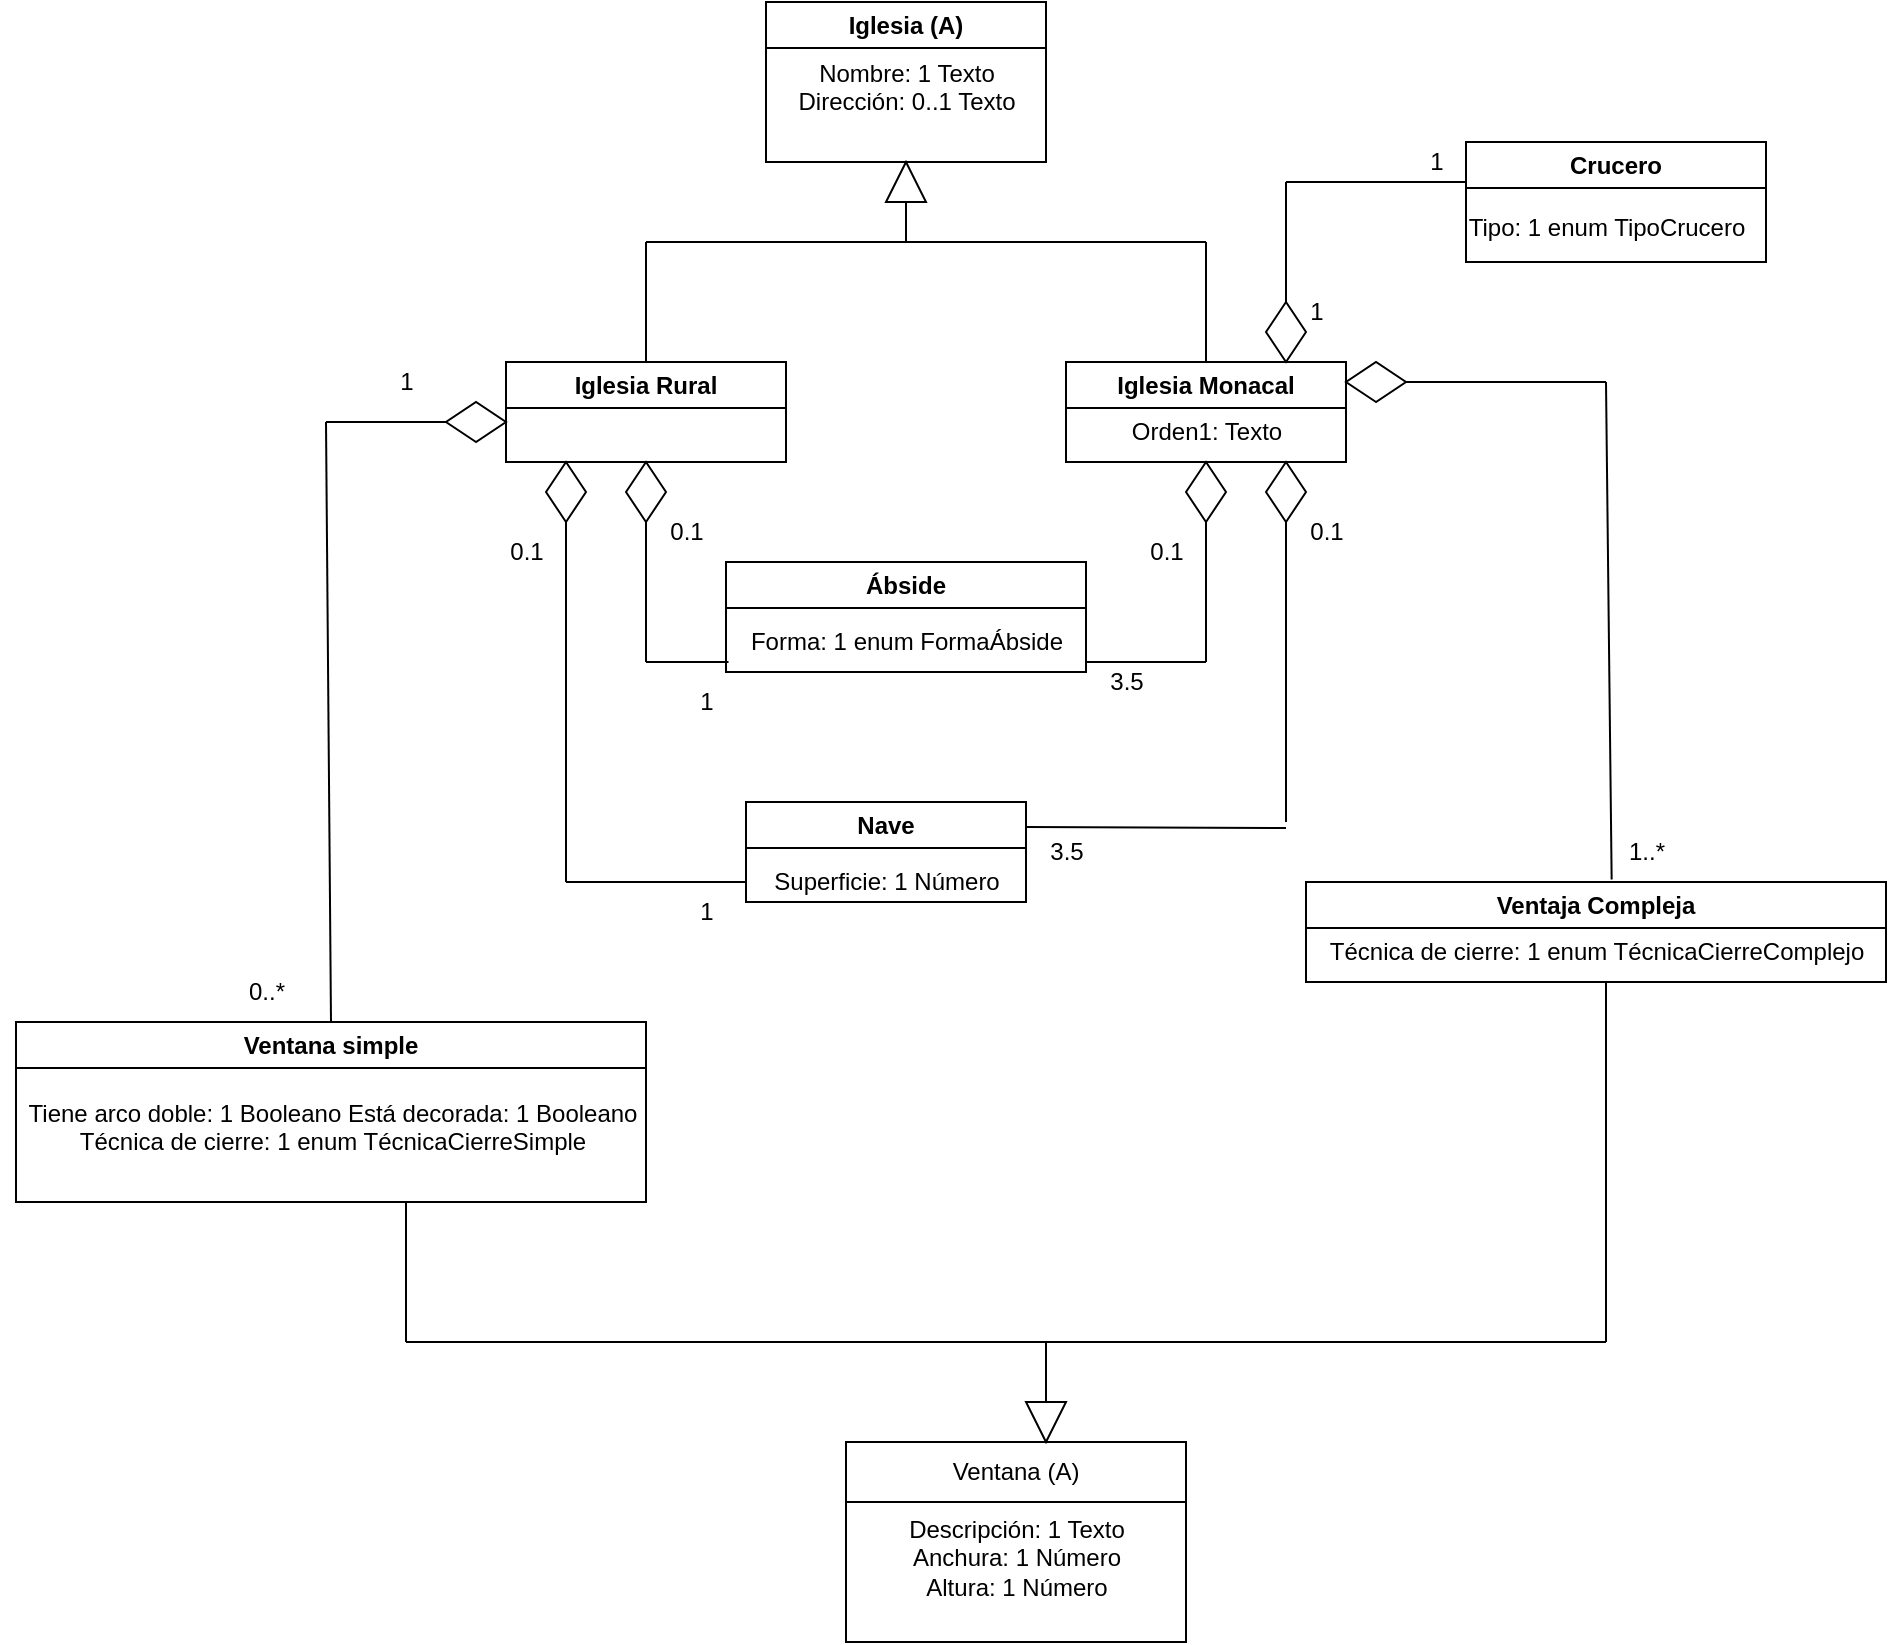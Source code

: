 <mxfile>
    <diagram id="oh2DUD9rDhP47QblShGG" name="Página-1">
        <mxGraphModel dx="1682" dy="563" grid="1" gridSize="10" guides="1" tooltips="1" connect="1" arrows="1" fold="1" page="1" pageScale="1" pageWidth="850" pageHeight="1100" math="0" shadow="0">
            <root>
                <mxCell id="0"/>
                <mxCell id="1" parent="0"/>
                <mxCell id="2" value="Iglesia (A)" style="swimlane;whiteSpace=wrap;html=1;" vertex="1" parent="1">
                    <mxGeometry x="340" y="30" width="140" height="80" as="geometry"/>
                </mxCell>
                <mxCell id="4" value="" style="triangle;whiteSpace=wrap;html=1;direction=north;" vertex="1" parent="1">
                    <mxGeometry x="400" y="110" width="20" height="20" as="geometry"/>
                </mxCell>
                <mxCell id="5" value="" style="endArrow=none;html=1;entryX=0;entryY=0.5;entryDx=0;entryDy=0;" edge="1" parent="1" target="4">
                    <mxGeometry width="50" height="50" relative="1" as="geometry">
                        <mxPoint x="410" y="150" as="sourcePoint"/>
                        <mxPoint x="450" y="250" as="targetPoint"/>
                    </mxGeometry>
                </mxCell>
                <mxCell id="6" value="" style="endArrow=none;html=1;" edge="1" parent="1">
                    <mxGeometry width="50" height="50" relative="1" as="geometry">
                        <mxPoint x="280" y="150" as="sourcePoint"/>
                        <mxPoint x="560" y="150" as="targetPoint"/>
                    </mxGeometry>
                </mxCell>
                <mxCell id="7" value="Iglesia Monacal" style="swimlane;whiteSpace=wrap;html=1;" vertex="1" parent="1">
                    <mxGeometry x="490" y="210" width="140" height="50" as="geometry"/>
                </mxCell>
                <mxCell id="8" value="&lt;div&gt;Orden1: Texto&lt;/div&gt;" style="text;html=1;align=center;verticalAlign=middle;resizable=0;points=[];autosize=1;strokeColor=none;fillColor=none;" vertex="1" parent="7">
                    <mxGeometry x="20" y="20" width="100" height="30" as="geometry"/>
                </mxCell>
                <mxCell id="9" value="Iglesia Rural" style="swimlane;whiteSpace=wrap;html=1;" vertex="1" parent="1">
                    <mxGeometry x="210" y="210" width="140" height="50" as="geometry"/>
                </mxCell>
                <mxCell id="11" value="Crucero" style="swimlane;whiteSpace=wrap;html=1;" vertex="1" parent="1">
                    <mxGeometry x="690" y="100" width="150" height="60" as="geometry"/>
                </mxCell>
                <mxCell id="12" value="&lt;div&gt;Tipo: 1 enum TipoCrucero&lt;br&gt;&lt;/div&gt;&lt;div&gt;&lt;br&gt;&lt;/div&gt;" style="text;html=1;align=center;verticalAlign=middle;resizable=0;points=[];autosize=1;strokeColor=none;fillColor=none;" vertex="1" parent="11">
                    <mxGeometry x="-10" y="30" width="160" height="40" as="geometry"/>
                </mxCell>
                <mxCell id="13" value="" style="endArrow=none;html=1;exitX=0.5;exitY=0;exitDx=0;exitDy=0;" edge="1" parent="1" source="9">
                    <mxGeometry width="50" height="50" relative="1" as="geometry">
                        <mxPoint x="490" y="350" as="sourcePoint"/>
                        <mxPoint x="280" y="150" as="targetPoint"/>
                    </mxGeometry>
                </mxCell>
                <mxCell id="14" value="" style="endArrow=none;html=1;exitX=0.5;exitY=0;exitDx=0;exitDy=0;" edge="1" parent="1" source="7">
                    <mxGeometry width="50" height="50" relative="1" as="geometry">
                        <mxPoint x="490" y="350" as="sourcePoint"/>
                        <mxPoint x="560" y="150" as="targetPoint"/>
                    </mxGeometry>
                </mxCell>
                <mxCell id="15" value="" style="rhombus;whiteSpace=wrap;html=1;direction=south;" vertex="1" parent="1">
                    <mxGeometry x="590" y="180" width="20" height="30" as="geometry"/>
                </mxCell>
                <mxCell id="16" value="" style="endArrow=none;html=1;" edge="1" parent="1">
                    <mxGeometry width="50" height="50" relative="1" as="geometry">
                        <mxPoint x="600" y="120" as="sourcePoint"/>
                        <mxPoint x="690" y="120" as="targetPoint"/>
                    </mxGeometry>
                </mxCell>
                <mxCell id="17" value="" style="endArrow=none;html=1;exitX=0;exitY=0.5;exitDx=0;exitDy=0;" edge="1" parent="1" source="15">
                    <mxGeometry width="50" height="50" relative="1" as="geometry">
                        <mxPoint x="490" y="350" as="sourcePoint"/>
                        <mxPoint x="600" y="120" as="targetPoint"/>
                    </mxGeometry>
                </mxCell>
                <mxCell id="18" value="1" style="text;html=1;align=center;verticalAlign=middle;resizable=0;points=[];autosize=1;strokeColor=none;fillColor=none;" vertex="1" parent="1">
                    <mxGeometry x="660" y="95" width="30" height="30" as="geometry"/>
                </mxCell>
                <mxCell id="19" value="1" style="text;html=1;align=center;verticalAlign=middle;resizable=0;points=[];autosize=1;strokeColor=none;fillColor=none;" vertex="1" parent="1">
                    <mxGeometry x="600" y="170" width="30" height="30" as="geometry"/>
                </mxCell>
                <mxCell id="20" value="" style="rhombus;whiteSpace=wrap;html=1;direction=west;" vertex="1" parent="1">
                    <mxGeometry x="630" y="210" width="30" height="20" as="geometry"/>
                </mxCell>
                <mxCell id="21" value="Ventaja Compleja" style="swimlane;whiteSpace=wrap;html=1;" vertex="1" parent="1">
                    <mxGeometry x="610" y="470" width="290" height="50" as="geometry"/>
                </mxCell>
                <mxCell id="22" value="Técnica de cierre: 1 enum TécnicaCierreComplejo&lt;br&gt;" style="text;html=1;align=center;verticalAlign=middle;resizable=0;points=[];autosize=1;strokeColor=none;fillColor=none;" vertex="1" parent="21">
                    <mxGeometry y="20" width="290" height="30" as="geometry"/>
                </mxCell>
                <mxCell id="23" value="" style="endArrow=none;html=1;exitX=0;exitY=0.5;exitDx=0;exitDy=0;" edge="1" parent="1" source="20">
                    <mxGeometry width="50" height="50" relative="1" as="geometry">
                        <mxPoint x="490" y="340" as="sourcePoint"/>
                        <mxPoint x="760" y="220" as="targetPoint"/>
                    </mxGeometry>
                </mxCell>
                <mxCell id="25" value="" style="endArrow=none;html=1;exitX=0.527;exitY=-0.024;exitDx=0;exitDy=0;exitPerimeter=0;" edge="1" parent="1" source="21">
                    <mxGeometry width="50" height="50" relative="1" as="geometry">
                        <mxPoint x="490" y="340" as="sourcePoint"/>
                        <mxPoint x="760" y="220" as="targetPoint"/>
                    </mxGeometry>
                </mxCell>
                <mxCell id="26" value="1..*&lt;br&gt;" style="text;html=1;align=center;verticalAlign=middle;resizable=0;points=[];autosize=1;strokeColor=none;fillColor=none;" vertex="1" parent="1">
                    <mxGeometry x="760" y="440" width="40" height="30" as="geometry"/>
                </mxCell>
                <mxCell id="27" value="" style="rhombus;whiteSpace=wrap;html=1;direction=north;" vertex="1" parent="1">
                    <mxGeometry x="590" y="260" width="20" height="30" as="geometry"/>
                </mxCell>
                <mxCell id="29" value="" style="rhombus;whiteSpace=wrap;html=1;direction=north;" vertex="1" parent="1">
                    <mxGeometry x="550" y="260" width="20" height="30" as="geometry"/>
                </mxCell>
                <mxCell id="30" value="Ábside" style="swimlane;whiteSpace=wrap;html=1;" vertex="1" parent="1">
                    <mxGeometry x="320" y="310" width="180" height="55" as="geometry"/>
                </mxCell>
                <mxCell id="32" value="Forma: 1 enum FormaÁbside" style="text;html=1;align=center;verticalAlign=middle;resizable=0;points=[];autosize=1;strokeColor=none;fillColor=none;" vertex="1" parent="30">
                    <mxGeometry y="25" width="180" height="30" as="geometry"/>
                </mxCell>
                <mxCell id="33" value="" style="endArrow=none;html=1;" edge="1" parent="1">
                    <mxGeometry width="50" height="50" relative="1" as="geometry">
                        <mxPoint x="500" y="360" as="sourcePoint"/>
                        <mxPoint x="560" y="360" as="targetPoint"/>
                    </mxGeometry>
                </mxCell>
                <mxCell id="34" value="" style="endArrow=none;html=1;entryX=0;entryY=0.5;entryDx=0;entryDy=0;" edge="1" parent="1" target="29">
                    <mxGeometry width="50" height="50" relative="1" as="geometry">
                        <mxPoint x="560" y="360" as="sourcePoint"/>
                        <mxPoint x="540" y="280" as="targetPoint"/>
                    </mxGeometry>
                </mxCell>
                <mxCell id="35" value="0.1&lt;br&gt;" style="text;html=1;align=center;verticalAlign=middle;resizable=0;points=[];autosize=1;strokeColor=none;fillColor=none;" vertex="1" parent="1">
                    <mxGeometry x="520" y="290" width="40" height="30" as="geometry"/>
                </mxCell>
                <mxCell id="36" value="3.5&lt;br&gt;" style="text;html=1;align=center;verticalAlign=middle;resizable=0;points=[];autosize=1;strokeColor=none;fillColor=none;" vertex="1" parent="1">
                    <mxGeometry x="500" y="355" width="40" height="30" as="geometry"/>
                </mxCell>
                <mxCell id="37" value="Nave" style="swimlane;whiteSpace=wrap;html=1;" vertex="1" parent="1">
                    <mxGeometry x="330" y="430" width="140" height="50" as="geometry"/>
                </mxCell>
                <mxCell id="38" value="Superficie: 1 Número&lt;br&gt;" style="text;html=1;align=center;verticalAlign=middle;resizable=0;points=[];autosize=1;strokeColor=none;fillColor=none;" vertex="1" parent="1">
                    <mxGeometry x="330" y="455" width="140" height="30" as="geometry"/>
                </mxCell>
                <mxCell id="39" value="" style="endArrow=none;html=1;exitX=1;exitY=0.25;exitDx=0;exitDy=0;" edge="1" parent="1" source="37">
                    <mxGeometry width="50" height="50" relative="1" as="geometry">
                        <mxPoint x="490" y="410" as="sourcePoint"/>
                        <mxPoint x="600" y="443" as="targetPoint"/>
                    </mxGeometry>
                </mxCell>
                <mxCell id="40" value="" style="endArrow=none;html=1;entryX=0;entryY=0.5;entryDx=0;entryDy=0;" edge="1" parent="1" target="27">
                    <mxGeometry width="50" height="50" relative="1" as="geometry">
                        <mxPoint x="600" y="440" as="sourcePoint"/>
                        <mxPoint x="540" y="360" as="targetPoint"/>
                    </mxGeometry>
                </mxCell>
                <mxCell id="41" value="0.1&lt;br&gt;" style="text;html=1;align=center;verticalAlign=middle;resizable=0;points=[];autosize=1;strokeColor=none;fillColor=none;" vertex="1" parent="1">
                    <mxGeometry x="600" y="280" width="40" height="30" as="geometry"/>
                </mxCell>
                <mxCell id="42" value="3.5&lt;br&gt;" style="text;html=1;align=center;verticalAlign=middle;resizable=0;points=[];autosize=1;strokeColor=none;fillColor=none;" vertex="1" parent="1">
                    <mxGeometry x="470" y="440" width="40" height="30" as="geometry"/>
                </mxCell>
                <mxCell id="43" value="" style="rhombus;whiteSpace=wrap;html=1;direction=north;" vertex="1" parent="1">
                    <mxGeometry x="230" y="260" width="20" height="30" as="geometry"/>
                </mxCell>
                <mxCell id="44" value="" style="rhombus;whiteSpace=wrap;html=1;direction=north;" vertex="1" parent="1">
                    <mxGeometry x="270" y="260" width="20" height="30" as="geometry"/>
                </mxCell>
                <mxCell id="45" value="" style="endArrow=none;html=1;exitX=0.007;exitY=0.833;exitDx=0;exitDy=0;exitPerimeter=0;" edge="1" parent="1" source="32">
                    <mxGeometry width="50" height="50" relative="1" as="geometry">
                        <mxPoint x="490" y="410" as="sourcePoint"/>
                        <mxPoint x="280" y="360" as="targetPoint"/>
                    </mxGeometry>
                </mxCell>
                <mxCell id="46" value="" style="endArrow=none;html=1;entryX=0;entryY=0.5;entryDx=0;entryDy=0;" edge="1" parent="1" target="44">
                    <mxGeometry width="50" height="50" relative="1" as="geometry">
                        <mxPoint x="280" y="360" as="sourcePoint"/>
                        <mxPoint x="540" y="360" as="targetPoint"/>
                    </mxGeometry>
                </mxCell>
                <mxCell id="47" value="" style="endArrow=none;html=1;" edge="1" parent="1">
                    <mxGeometry width="50" height="50" relative="1" as="geometry">
                        <mxPoint x="330" y="470" as="sourcePoint"/>
                        <mxPoint x="240" y="470" as="targetPoint"/>
                    </mxGeometry>
                </mxCell>
                <mxCell id="48" value="" style="endArrow=none;html=1;entryX=0;entryY=0.5;entryDx=0;entryDy=0;" edge="1" parent="1" target="43">
                    <mxGeometry width="50" height="50" relative="1" as="geometry">
                        <mxPoint x="240" y="470" as="sourcePoint"/>
                        <mxPoint x="540" y="360" as="targetPoint"/>
                    </mxGeometry>
                </mxCell>
                <mxCell id="49" value="0.1&lt;br&gt;" style="text;html=1;align=center;verticalAlign=middle;resizable=0;points=[];autosize=1;strokeColor=none;fillColor=none;" vertex="1" parent="1">
                    <mxGeometry x="280" y="280" width="40" height="30" as="geometry"/>
                </mxCell>
                <mxCell id="50" value="0.1&lt;br&gt;" style="text;html=1;align=center;verticalAlign=middle;resizable=0;points=[];autosize=1;strokeColor=none;fillColor=none;" vertex="1" parent="1">
                    <mxGeometry x="200" y="290" width="40" height="30" as="geometry"/>
                </mxCell>
                <mxCell id="51" value="1&lt;br&gt;" style="text;html=1;align=center;verticalAlign=middle;resizable=0;points=[];autosize=1;strokeColor=none;fillColor=none;" vertex="1" parent="1">
                    <mxGeometry x="295" y="365" width="30" height="30" as="geometry"/>
                </mxCell>
                <mxCell id="52" value="1&lt;br&gt;" style="text;html=1;align=center;verticalAlign=middle;resizable=0;points=[];autosize=1;strokeColor=none;fillColor=none;" vertex="1" parent="1">
                    <mxGeometry x="295" y="470" width="30" height="30" as="geometry"/>
                </mxCell>
                <mxCell id="53" value="" style="rhombus;whiteSpace=wrap;html=1;direction=west;" vertex="1" parent="1">
                    <mxGeometry x="180" y="230" width="30" height="20" as="geometry"/>
                </mxCell>
                <mxCell id="55" value="" style="endArrow=none;html=1;entryX=1;entryY=0.5;entryDx=0;entryDy=0;" edge="1" parent="1" target="53">
                    <mxGeometry width="50" height="50" relative="1" as="geometry">
                        <mxPoint x="120" y="240" as="sourcePoint"/>
                        <mxPoint x="160" y="270" as="targetPoint"/>
                    </mxGeometry>
                </mxCell>
                <mxCell id="56" value="Ventana simple" style="swimlane;whiteSpace=wrap;html=1;" vertex="1" parent="1">
                    <mxGeometry x="-35" y="540" width="315" height="90" as="geometry"/>
                </mxCell>
                <mxCell id="57" value="&lt;div&gt;Tiene arco doble: 1 Booleano Está decorada: 1 Booleano&lt;/div&gt;&lt;div&gt;Técnica de cierre: 1 enum TécnicaCierreSimple&lt;/div&gt;&lt;div&gt;&lt;br&gt;&lt;/div&gt;" style="text;html=1;align=center;verticalAlign=middle;resizable=0;points=[];autosize=1;strokeColor=none;fillColor=none;" vertex="1" parent="56">
                    <mxGeometry x="-7.5" y="30" width="330" height="60" as="geometry"/>
                </mxCell>
                <mxCell id="59" value="" style="endArrow=none;html=1;exitX=0.5;exitY=0;exitDx=0;exitDy=0;" edge="1" parent="1" source="56">
                    <mxGeometry width="50" height="50" relative="1" as="geometry">
                        <mxPoint x="260" y="490" as="sourcePoint"/>
                        <mxPoint x="120" y="240" as="targetPoint"/>
                    </mxGeometry>
                </mxCell>
                <mxCell id="60" value="0..*&lt;br&gt;" style="text;html=1;align=center;verticalAlign=middle;resizable=0;points=[];autosize=1;strokeColor=none;fillColor=none;" vertex="1" parent="1">
                    <mxGeometry x="70" y="510" width="40" height="30" as="geometry"/>
                </mxCell>
                <mxCell id="61" value="1" style="text;html=1;align=center;verticalAlign=middle;resizable=0;points=[];autosize=1;strokeColor=none;fillColor=none;" vertex="1" parent="1">
                    <mxGeometry x="145" y="205" width="30" height="30" as="geometry"/>
                </mxCell>
                <mxCell id="63" value="Ventana (A)" style="swimlane;fontStyle=0;childLayout=stackLayout;horizontal=1;startSize=30;horizontalStack=0;resizeParent=1;resizeParentMax=0;resizeLast=0;collapsible=1;marginBottom=0;whiteSpace=wrap;html=1;" vertex="1" parent="1">
                    <mxGeometry x="380" y="750" width="170" height="100" as="geometry"/>
                </mxCell>
                <mxCell id="67" value="&lt;div&gt;Descripción: 1 Texto&lt;/div&gt;&lt;div&gt;Anchura: 1 Número&lt;/div&gt;&lt;div&gt;Altura: 1 Número&lt;/div&gt;&lt;div&gt;&lt;br&gt;&lt;/div&gt;" style="text;html=1;align=center;verticalAlign=middle;resizable=0;points=[];autosize=1;strokeColor=none;fillColor=none;" vertex="1" parent="63">
                    <mxGeometry y="30" width="170" height="70" as="geometry"/>
                </mxCell>
                <mxCell id="3" value="&lt;div&gt;Nombre: 1 Texto&lt;/div&gt;&lt;div&gt;Dirección: 0..1 Texto&lt;/div&gt;&lt;div&gt;&lt;br&gt;&lt;/div&gt;" style="text;html=1;align=center;verticalAlign=middle;resizable=0;points=[];autosize=1;strokeColor=none;fillColor=none;" vertex="1" parent="1">
                    <mxGeometry x="345" y="50" width="130" height="60" as="geometry"/>
                </mxCell>
                <mxCell id="68" value="" style="triangle;whiteSpace=wrap;html=1;direction=south;rotation=0;" vertex="1" parent="1">
                    <mxGeometry x="470" y="730" width="20" height="20" as="geometry"/>
                </mxCell>
                <mxCell id="70" value="" style="endArrow=none;html=1;exitX=0;exitY=0.5;exitDx=0;exitDy=0;" edge="1" parent="1" source="68">
                    <mxGeometry width="50" height="50" relative="1" as="geometry">
                        <mxPoint x="480" y="660" as="sourcePoint"/>
                        <mxPoint x="480" y="700" as="targetPoint"/>
                    </mxGeometry>
                </mxCell>
                <mxCell id="71" value="" style="endArrow=none;html=1;" edge="1" parent="1">
                    <mxGeometry width="50" height="50" relative="1" as="geometry">
                        <mxPoint x="160" y="700" as="sourcePoint"/>
                        <mxPoint x="760" y="700" as="targetPoint"/>
                    </mxGeometry>
                </mxCell>
                <mxCell id="72" value="" style="endArrow=none;html=1;" edge="1" parent="1">
                    <mxGeometry width="50" height="50" relative="1" as="geometry">
                        <mxPoint x="160" y="700" as="sourcePoint"/>
                        <mxPoint x="160" y="630" as="targetPoint"/>
                    </mxGeometry>
                </mxCell>
                <mxCell id="73" value="" style="endArrow=none;html=1;" edge="1" parent="1">
                    <mxGeometry width="50" height="50" relative="1" as="geometry">
                        <mxPoint x="760" y="700" as="sourcePoint"/>
                        <mxPoint x="760" y="520" as="targetPoint"/>
                    </mxGeometry>
                </mxCell>
            </root>
        </mxGraphModel>
    </diagram>
</mxfile>